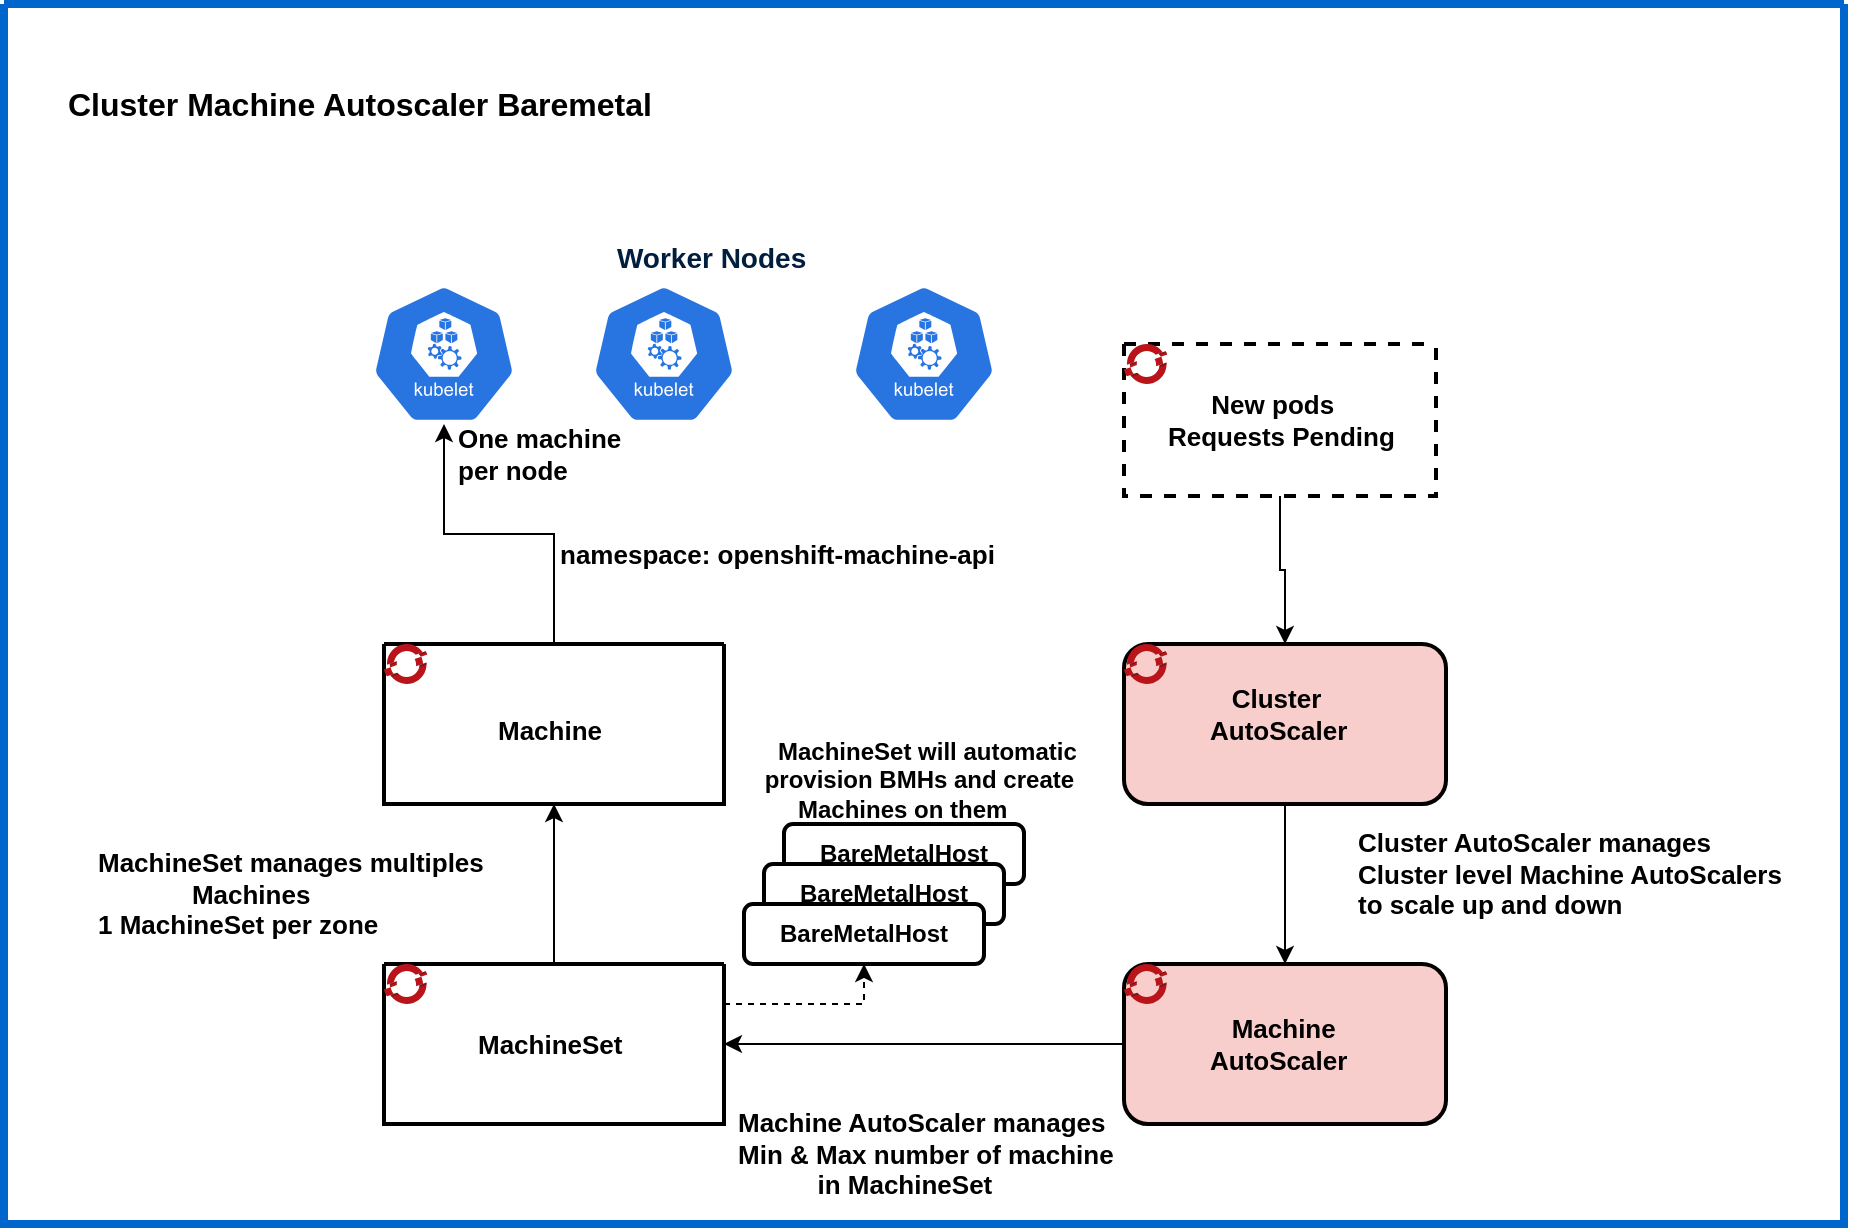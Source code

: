 <mxfile version="21.3.7" type="github">
  <diagram id="2f404044-711c-603c-8f00-f6bb4c023d3c" name="Page-1">
    <mxGraphModel dx="1434" dy="733" grid="1" gridSize="10" guides="1" tooltips="1" connect="1" arrows="1" fold="1" page="1" pageScale="1" pageWidth="1169" pageHeight="827" background="none" math="0" shadow="0">
      <root>
        <mxCell id="0" />
        <mxCell id="1" parent="0" />
        <mxCell id="63" value="&lt;span style=&quot;color: rgb(66, 119, 187); font-family: helvetica; font-size: 12px; font-style: normal; font-weight: 400; letter-spacing: normal; text-align: left; text-indent: 0px; text-transform: none; word-spacing: 0px; background-color: rgb(248, 249, 250); display: inline; float: none;&quot;&gt;Application component&lt;/span&gt;" style="swimlane;shadow=0;strokeColor=#0066cc;fillColor=#D4E1F5;align=right;startSize=0;collapsible=0;noLabel=1;strokeWidth=4;" parent="1" vertex="1">
          <mxGeometry x="80" y="120" width="920" height="610" as="geometry" />
        </mxCell>
        <mxCell id="102" value="&lt;font color=&quot;#000000&quot;&gt;Cluster Machine Autoscaler Baremetal&lt;/font&gt;" style="text;html=1;align=left;verticalAlign=middle;fontColor=#4277BB;shadow=0;dashed=0;strokeColor=none;fillColor=none;labelBackgroundColor=none;fontStyle=1;fontSize=16;spacingLeft=5;" parent="63" vertex="1">
          <mxGeometry x="25" y="40" width="305" height="20" as="geometry" />
        </mxCell>
        <mxCell id="zqARdrb3gB1lmlmLocjL-183" style="edgeStyle=orthogonalEdgeStyle;rounded=0;orthogonalLoop=1;jettySize=auto;html=1;entryX=0.5;entryY=0;entryDx=0;entryDy=0;" parent="63" source="YF79DZ1GA7UTkaR4UJOx-294" target="zqARdrb3gB1lmlmLocjL-165" edge="1">
          <mxGeometry relative="1" as="geometry" />
        </mxCell>
        <mxCell id="YF79DZ1GA7UTkaR4UJOx-294" value="" style="rounded=1;whiteSpace=wrap;html=1;labelBackgroundColor=default;fontSize=17;fontColor=#000099;strokeWidth=2;fillColor=#F8CECC;gradientColor=none;" parent="63" vertex="1">
          <mxGeometry x="560" y="320" width="161" height="80" as="geometry" />
        </mxCell>
        <mxCell id="YF79DZ1GA7UTkaR4UJOx-270" value="&lt;span style=&quot;font-size: 13px&quot;&gt;&lt;font color=&quot;#000000&quot;&gt;&amp;nbsp; &amp;nbsp;Cluster &lt;br&gt;AutoScaler&lt;/font&gt;&lt;/span&gt;" style="text;html=1;align=left;verticalAlign=middle;fontColor=#4277BB;shadow=0;dashed=0;strokeColor=none;fillColor=none;labelBackgroundColor=none;fontStyle=1;fontSize=9;spacingLeft=5;" parent="63" vertex="1">
          <mxGeometry x="595.5" y="328" width="90" height="54" as="geometry" />
        </mxCell>
        <mxCell id="zqARdrb3gB1lmlmLocjL-187" style="edgeStyle=orthogonalEdgeStyle;rounded=0;orthogonalLoop=1;jettySize=auto;html=1;entryX=0.5;entryY=1;entryDx=0;entryDy=0;" parent="63" source="YF79DZ1GA7UTkaR4UJOx-245" target="162" edge="1">
          <mxGeometry relative="1" as="geometry" />
        </mxCell>
        <mxCell id="6ss3p3yaFNHXQId9mlE7-165" style="edgeStyle=orthogonalEdgeStyle;rounded=0;orthogonalLoop=1;jettySize=auto;html=1;exitX=1;exitY=0.25;exitDx=0;exitDy=0;entryX=0.5;entryY=1;entryDx=0;entryDy=0;dashed=1;" edge="1" parent="63" source="YF79DZ1GA7UTkaR4UJOx-245" target="6ss3p3yaFNHXQId9mlE7-163">
          <mxGeometry relative="1" as="geometry">
            <mxPoint x="430" y="483" as="targetPoint" />
            <Array as="points">
              <mxPoint x="430" y="500" />
            </Array>
          </mxGeometry>
        </mxCell>
        <mxCell id="YF79DZ1GA7UTkaR4UJOx-245" value="" style="swimlane;shadow=0;labelBackgroundColor=#007FFF;strokeColor=#000000;fillColor=#e51400;fontColor=#ffffff;align=right;collapsible=0;startSize=0;strokeWidth=2;swimlaneFillColor=none;" parent="63" vertex="1">
          <mxGeometry x="190" y="480" width="170" height="80" as="geometry" />
        </mxCell>
        <mxCell id="YF79DZ1GA7UTkaR4UJOx-437" value="&lt;span style=&quot;font-size: 13px&quot;&gt;&lt;font color=&quot;#000000&quot;&gt;MachineSet&lt;/font&gt;&lt;/span&gt;" style="text;html=1;align=left;verticalAlign=middle;fontColor=#4277BB;shadow=0;dashed=0;strokeColor=none;fillColor=none;labelBackgroundColor=none;fontStyle=1;fontSize=9;spacingLeft=5;" parent="YF79DZ1GA7UTkaR4UJOx-245" vertex="1">
          <mxGeometry x="40" y="29" width="90" height="22" as="geometry" />
        </mxCell>
        <mxCell id="zqARdrb3gB1lmlmLocjL-193" value="" style="image;sketch=0;aspect=fixed;html=1;points=[];align=center;fontSize=12;image=img/lib/mscae/OpenShift.svg;" parent="YF79DZ1GA7UTkaR4UJOx-245" vertex="1">
          <mxGeometry width="21.74" height="20" as="geometry" />
        </mxCell>
        <mxCell id="zqARdrb3gB1lmlmLocjL-188" style="edgeStyle=orthogonalEdgeStyle;rounded=0;orthogonalLoop=1;jettySize=auto;html=1;exitX=0.5;exitY=0;exitDx=0;exitDy=0;entryX=0.5;entryY=1;entryDx=0;entryDy=0;entryPerimeter=0;" parent="63" source="162" target="zqARdrb3gB1lmlmLocjL-169" edge="1">
          <mxGeometry relative="1" as="geometry" />
        </mxCell>
        <mxCell id="162" value="" style="swimlane;shadow=0;labelBackgroundColor=#007FFF;strokeColor=#000000;fillColor=#e51400;align=right;collapsible=0;startSize=0;strokeWidth=2;swimlaneFillColor=none;fontColor=#ffffff;" parent="63" vertex="1">
          <mxGeometry x="190" y="320" width="170" height="80" as="geometry" />
        </mxCell>
        <mxCell id="YF79DZ1GA7UTkaR4UJOx-438" value="&lt;span style=&quot;font-size: 13px&quot;&gt;&lt;font color=&quot;#000000&quot;&gt;Machine&lt;/font&gt;&lt;/span&gt;" style="text;html=1;align=left;verticalAlign=middle;fontColor=#4277BB;shadow=0;dashed=0;strokeColor=none;fillColor=none;labelBackgroundColor=none;fontStyle=1;fontSize=9;spacingLeft=5;" parent="162" vertex="1">
          <mxGeometry x="50" y="32" width="90" height="22" as="geometry" />
        </mxCell>
        <mxCell id="zqARdrb3gB1lmlmLocjL-190" value="" style="image;sketch=0;aspect=fixed;html=1;points=[];align=center;fontSize=12;image=img/lib/mscae/OpenShift.svg;" parent="162" vertex="1">
          <mxGeometry width="21.74" height="20" as="geometry" />
        </mxCell>
        <mxCell id="zqARdrb3gB1lmlmLocjL-186" style="edgeStyle=orthogonalEdgeStyle;rounded=0;orthogonalLoop=1;jettySize=auto;html=1;entryX=1;entryY=0.5;entryDx=0;entryDy=0;" parent="63" source="zqARdrb3gB1lmlmLocjL-165" target="YF79DZ1GA7UTkaR4UJOx-245" edge="1">
          <mxGeometry relative="1" as="geometry" />
        </mxCell>
        <mxCell id="zqARdrb3gB1lmlmLocjL-165" value="" style="rounded=1;whiteSpace=wrap;html=1;labelBackgroundColor=default;fontSize=17;fontColor=#000099;strokeWidth=2;fillColor=#F8CECC;gradientColor=none;" parent="63" vertex="1">
          <mxGeometry x="560" y="480" width="161" height="80" as="geometry" />
        </mxCell>
        <mxCell id="zqARdrb3gB1lmlmLocjL-166" value="&lt;span style=&quot;font-size: 13px&quot;&gt;&lt;font color=&quot;#000000&quot;&gt;&amp;nbsp; &amp;nbsp;Machine&lt;br&gt;AutoScaler&lt;/font&gt;&lt;/span&gt;" style="text;html=1;align=left;verticalAlign=middle;fontColor=#4277BB;shadow=0;dashed=0;strokeColor=none;fillColor=none;labelBackgroundColor=none;fontStyle=1;fontSize=9;spacingLeft=5;" parent="63" vertex="1">
          <mxGeometry x="595.5" y="494.75" width="90" height="50.5" as="geometry" />
        </mxCell>
        <mxCell id="zqARdrb3gB1lmlmLocjL-169" value="" style="sketch=0;html=1;dashed=0;whitespace=wrap;fillColor=#2875E2;strokeColor=#ffffff;points=[[0.005,0.63,0],[0.1,0.2,0],[0.9,0.2,0],[0.5,0,0],[0.995,0.63,0],[0.72,0.99,0],[0.5,1,0],[0.28,0.99,0]];verticalLabelPosition=bottom;align=center;verticalAlign=top;shape=mxgraph.kubernetes.icon;prIcon=kubelet" parent="63" vertex="1">
          <mxGeometry x="150" y="140" width="140" height="70" as="geometry" />
        </mxCell>
        <mxCell id="zqARdrb3gB1lmlmLocjL-174" value="" style="sketch=0;html=1;dashed=0;whitespace=wrap;fillColor=#2875E2;strokeColor=#ffffff;points=[[0.005,0.63,0],[0.1,0.2,0],[0.9,0.2,0],[0.5,0,0],[0.995,0.63,0],[0.72,0.99,0],[0.5,1,0],[0.28,0.99,0]];verticalLabelPosition=bottom;align=center;verticalAlign=top;shape=mxgraph.kubernetes.icon;prIcon=kubelet" parent="63" vertex="1">
          <mxGeometry x="260" y="140" width="140" height="70" as="geometry" />
        </mxCell>
        <mxCell id="zqARdrb3gB1lmlmLocjL-175" value="" style="sketch=0;html=1;dashed=0;whitespace=wrap;fillColor=#2875E2;strokeColor=#ffffff;points=[[0.005,0.63,0],[0.1,0.2,0],[0.9,0.2,0],[0.5,0,0],[0.995,0.63,0],[0.72,0.99,0],[0.5,1,0],[0.28,0.99,0]];verticalLabelPosition=bottom;align=center;verticalAlign=top;shape=mxgraph.kubernetes.icon;prIcon=kubelet" parent="63" vertex="1">
          <mxGeometry x="390" y="140" width="140" height="70" as="geometry" />
        </mxCell>
        <mxCell id="zqARdrb3gB1lmlmLocjL-176" value="&lt;font color=&quot;#001e3d&quot; style=&quot;font-size: 14px;&quot;&gt;&amp;nbsp; &amp;nbsp; &amp;nbsp;Worker Nodes&lt;/font&gt;" style="text;html=1;align=left;verticalAlign=middle;fontColor=#4277BB;shadow=0;dashed=0;strokeColor=none;fillColor=none;labelBackgroundColor=none;fontStyle=1;fontSize=9;spacingLeft=5;" parent="63" vertex="1">
          <mxGeometry x="280" y="100" width="155" height="54" as="geometry" />
        </mxCell>
        <mxCell id="zqARdrb3gB1lmlmLocjL-185" style="edgeStyle=orthogonalEdgeStyle;rounded=0;orthogonalLoop=1;jettySize=auto;html=1;entryX=0.5;entryY=0;entryDx=0;entryDy=0;" parent="63" source="zqARdrb3gB1lmlmLocjL-177" target="YF79DZ1GA7UTkaR4UJOx-294" edge="1">
          <mxGeometry relative="1" as="geometry" />
        </mxCell>
        <mxCell id="zqARdrb3gB1lmlmLocjL-177" value="" style="swimlane;shadow=0;labelBackgroundColor=#007FFF;strokeColor=#000000;fillColor=#e51400;align=right;collapsible=0;startSize=0;strokeWidth=2;swimlaneFillColor=none;fontColor=#ffffff;dashed=1;" parent="63" vertex="1">
          <mxGeometry x="560" y="170" width="156" height="76" as="geometry" />
        </mxCell>
        <mxCell id="zqARdrb3gB1lmlmLocjL-178" value="&lt;span style=&quot;font-size: 13px&quot;&gt;&lt;font color=&quot;#000000&quot;&gt;&amp;nbsp; &amp;nbsp; &amp;nbsp; New pods&lt;br&gt;Requests Pending&lt;br&gt;&lt;/font&gt;&lt;/span&gt;" style="text;html=1;align=left;verticalAlign=middle;fontColor=#4277BB;shadow=0;dashed=0;strokeColor=none;fillColor=none;labelBackgroundColor=none;fontStyle=1;fontSize=9;spacingLeft=5;" parent="zqARdrb3gB1lmlmLocjL-177" vertex="1">
          <mxGeometry x="14.5" y="21" width="127" height="34" as="geometry" />
        </mxCell>
        <mxCell id="zqARdrb3gB1lmlmLocjL-195" value="" style="image;sketch=0;aspect=fixed;html=1;points=[];align=center;fontSize=12;image=img/lib/mscae/OpenShift.svg;" parent="zqARdrb3gB1lmlmLocjL-177" vertex="1">
          <mxGeometry width="21.74" height="20" as="geometry" />
        </mxCell>
        <mxCell id="zqARdrb3gB1lmlmLocjL-192" value="" style="image;sketch=0;aspect=fixed;html=1;points=[];align=center;fontSize=12;image=img/lib/mscae/OpenShift.svg;" parent="63" vertex="1">
          <mxGeometry x="560" y="320" width="21.74" height="20" as="geometry" />
        </mxCell>
        <mxCell id="zqARdrb3gB1lmlmLocjL-191" value="" style="image;sketch=0;aspect=fixed;html=1;points=[];align=center;fontSize=12;image=img/lib/mscae/OpenShift.svg;" parent="63" vertex="1">
          <mxGeometry x="560" y="480" width="21.74" height="20" as="geometry" />
        </mxCell>
        <mxCell id="zqARdrb3gB1lmlmLocjL-196" value="&lt;font color=&quot;#000000&quot;&gt;&lt;span style=&quot;font-size: 13px;&quot;&gt;Cluster AutoScaler manages&lt;br&gt;Cluster level Machine AutoScalers&lt;br&gt;to scale up and down&lt;br&gt;&lt;/span&gt;&lt;/font&gt;" style="text;html=1;align=left;verticalAlign=middle;fontColor=#4277BB;shadow=0;dashed=0;strokeColor=none;fillColor=none;labelBackgroundColor=none;fontStyle=1;fontSize=9;spacingLeft=5;" parent="63" vertex="1">
          <mxGeometry x="670" y="400" width="224" height="70" as="geometry" />
        </mxCell>
        <mxCell id="zqARdrb3gB1lmlmLocjL-197" value="&lt;span style=&quot;font-size: 13px&quot;&gt;&lt;font color=&quot;#000000&quot;&gt;namespace: openshift-machine-api&lt;br&gt;&lt;/font&gt;&lt;/span&gt;" style="text;html=1;align=left;verticalAlign=middle;fontColor=#4277BB;shadow=0;dashed=0;strokeColor=none;fillColor=none;labelBackgroundColor=none;fontStyle=1;fontSize=9;spacingLeft=5;" parent="63" vertex="1">
          <mxGeometry x="271" y="260" width="233.5" height="30" as="geometry" />
        </mxCell>
        <mxCell id="zqARdrb3gB1lmlmLocjL-198" value="&lt;span style=&quot;font-size: 13px&quot;&gt;&lt;font color=&quot;#000000&quot;&gt;MachineSet manages multiples&lt;br&gt;&amp;nbsp; &amp;nbsp; &amp;nbsp; &amp;nbsp; &amp;nbsp; &amp;nbsp; &amp;nbsp;Machines&lt;br&gt;1 MachineSet per zone&lt;br&gt;&lt;/font&gt;&lt;/span&gt;" style="text;html=1;align=left;verticalAlign=middle;fontColor=#4277BB;shadow=0;dashed=0;strokeColor=none;fillColor=none;labelBackgroundColor=none;fontStyle=1;fontSize=9;spacingLeft=5;" parent="63" vertex="1">
          <mxGeometry x="40" y="430" width="200" height="30" as="geometry" />
        </mxCell>
        <mxCell id="zqARdrb3gB1lmlmLocjL-199" value="&lt;span style=&quot;font-size: 13px&quot;&gt;&lt;font color=&quot;#000000&quot;&gt;One machine&lt;br&gt;per node&lt;br&gt;&lt;/font&gt;&lt;/span&gt;" style="text;html=1;align=left;verticalAlign=middle;fontColor=#4277BB;shadow=0;dashed=0;strokeColor=none;fillColor=none;labelBackgroundColor=none;fontStyle=1;fontSize=9;spacingLeft=5;" parent="63" vertex="1">
          <mxGeometry x="220" y="210" width="100" height="30" as="geometry" />
        </mxCell>
        <mxCell id="zqARdrb3gB1lmlmLocjL-203" value="&lt;span style=&quot;font-size: 13px&quot;&gt;&lt;font color=&quot;#000000&quot;&gt;Machine AutoScaler manages&lt;br&gt;Min &amp;amp; Max number of machine&amp;nbsp;&lt;br&gt;&amp;nbsp; &amp;nbsp; &amp;nbsp; &amp;nbsp; &amp;nbsp; &amp;nbsp;in MachineSet&lt;br&gt;&lt;/font&gt;&lt;/span&gt;" style="text;html=1;align=left;verticalAlign=middle;fontColor=#4277BB;shadow=0;dashed=0;strokeColor=none;fillColor=none;labelBackgroundColor=none;fontStyle=1;fontSize=9;spacingLeft=5;" parent="63" vertex="1">
          <mxGeometry x="360" y="550" width="200" height="50" as="geometry" />
        </mxCell>
        <mxCell id="6ss3p3yaFNHXQId9mlE7-162" value="&lt;b&gt;BareMetalHost&lt;/b&gt;" style="rounded=1;whiteSpace=wrap;html=1;strokeWidth=2;" vertex="1" parent="63">
          <mxGeometry x="390" y="410" width="120" height="30" as="geometry" />
        </mxCell>
        <mxCell id="6ss3p3yaFNHXQId9mlE7-164" value="&lt;b&gt;BareMetalHost&lt;/b&gt;" style="rounded=1;whiteSpace=wrap;html=1;strokeWidth=2;" vertex="1" parent="63">
          <mxGeometry x="380" y="430" width="120" height="30" as="geometry" />
        </mxCell>
        <mxCell id="6ss3p3yaFNHXQId9mlE7-163" value="&lt;b&gt;BareMetalHost&lt;/b&gt;" style="rounded=1;whiteSpace=wrap;html=1;strokeWidth=2;" vertex="1" parent="63">
          <mxGeometry x="370" y="450" width="120" height="30" as="geometry" />
        </mxCell>
        <mxCell id="6ss3p3yaFNHXQId9mlE7-167" value="&lt;span style=&quot;font-size: 12px;&quot;&gt;&lt;font style=&quot;font-size: 12px;&quot; color=&quot;#000000&quot;&gt;&amp;nbsp; &amp;nbsp; &amp;nbsp; MachineSet will automatic&lt;br&gt;&amp;nbsp; &amp;nbsp; provision BMHs and create&amp;nbsp;&lt;br&gt;&amp;nbsp; &amp;nbsp; &amp;nbsp; &amp;nbsp; &amp;nbsp;Machines on them&lt;br&gt;&lt;br&gt;&lt;/font&gt;&lt;/span&gt;" style="text;html=1;align=left;verticalAlign=middle;fontColor=#4277BB;shadow=0;dashed=0;strokeColor=none;fillColor=none;labelBackgroundColor=none;fontStyle=1;fontSize=9;spacingLeft=5;" vertex="1" parent="63">
          <mxGeometry x="360" y="370" width="200" height="50" as="geometry" />
        </mxCell>
      </root>
    </mxGraphModel>
  </diagram>
</mxfile>
